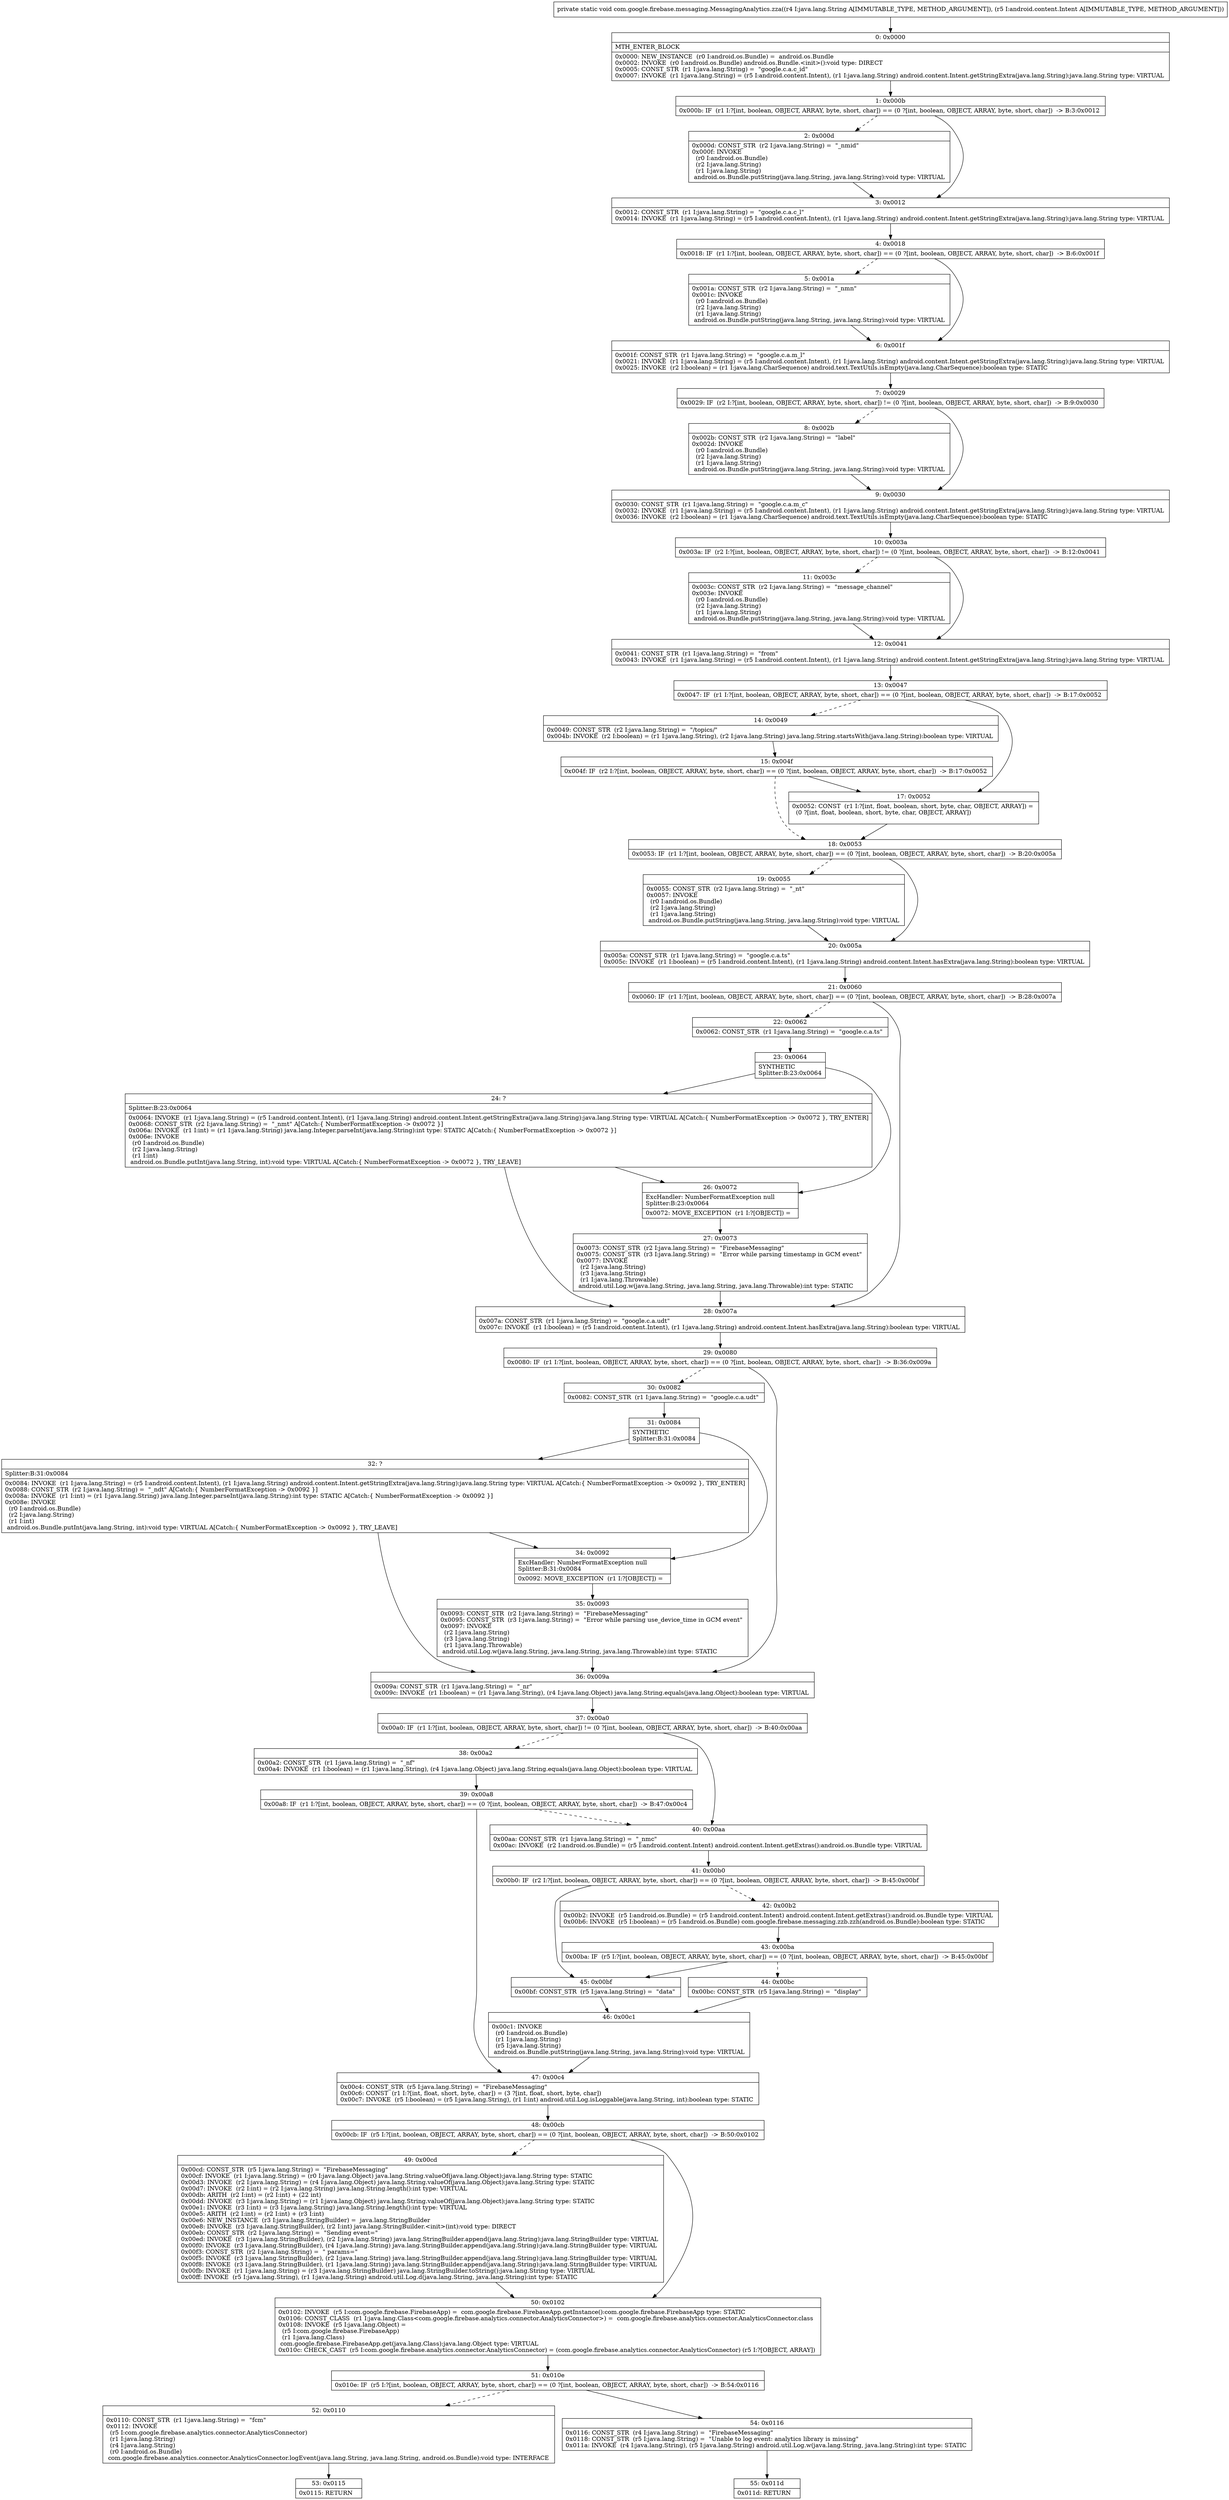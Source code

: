 digraph "CFG forcom.google.firebase.messaging.MessagingAnalytics.zza(Ljava\/lang\/String;Landroid\/content\/Intent;)V" {
Node_0 [shape=record,label="{0\:\ 0x0000|MTH_ENTER_BLOCK\l|0x0000: NEW_INSTANCE  (r0 I:android.os.Bundle) =  android.os.Bundle \l0x0002: INVOKE  (r0 I:android.os.Bundle) android.os.Bundle.\<init\>():void type: DIRECT \l0x0005: CONST_STR  (r1 I:java.lang.String) =  \"google.c.a.c_id\" \l0x0007: INVOKE  (r1 I:java.lang.String) = (r5 I:android.content.Intent), (r1 I:java.lang.String) android.content.Intent.getStringExtra(java.lang.String):java.lang.String type: VIRTUAL \l}"];
Node_1 [shape=record,label="{1\:\ 0x000b|0x000b: IF  (r1 I:?[int, boolean, OBJECT, ARRAY, byte, short, char]) == (0 ?[int, boolean, OBJECT, ARRAY, byte, short, char])  \-\> B:3:0x0012 \l}"];
Node_2 [shape=record,label="{2\:\ 0x000d|0x000d: CONST_STR  (r2 I:java.lang.String) =  \"_nmid\" \l0x000f: INVOKE  \l  (r0 I:android.os.Bundle)\l  (r2 I:java.lang.String)\l  (r1 I:java.lang.String)\l android.os.Bundle.putString(java.lang.String, java.lang.String):void type: VIRTUAL \l}"];
Node_3 [shape=record,label="{3\:\ 0x0012|0x0012: CONST_STR  (r1 I:java.lang.String) =  \"google.c.a.c_l\" \l0x0014: INVOKE  (r1 I:java.lang.String) = (r5 I:android.content.Intent), (r1 I:java.lang.String) android.content.Intent.getStringExtra(java.lang.String):java.lang.String type: VIRTUAL \l}"];
Node_4 [shape=record,label="{4\:\ 0x0018|0x0018: IF  (r1 I:?[int, boolean, OBJECT, ARRAY, byte, short, char]) == (0 ?[int, boolean, OBJECT, ARRAY, byte, short, char])  \-\> B:6:0x001f \l}"];
Node_5 [shape=record,label="{5\:\ 0x001a|0x001a: CONST_STR  (r2 I:java.lang.String) =  \"_nmn\" \l0x001c: INVOKE  \l  (r0 I:android.os.Bundle)\l  (r2 I:java.lang.String)\l  (r1 I:java.lang.String)\l android.os.Bundle.putString(java.lang.String, java.lang.String):void type: VIRTUAL \l}"];
Node_6 [shape=record,label="{6\:\ 0x001f|0x001f: CONST_STR  (r1 I:java.lang.String) =  \"google.c.a.m_l\" \l0x0021: INVOKE  (r1 I:java.lang.String) = (r5 I:android.content.Intent), (r1 I:java.lang.String) android.content.Intent.getStringExtra(java.lang.String):java.lang.String type: VIRTUAL \l0x0025: INVOKE  (r2 I:boolean) = (r1 I:java.lang.CharSequence) android.text.TextUtils.isEmpty(java.lang.CharSequence):boolean type: STATIC \l}"];
Node_7 [shape=record,label="{7\:\ 0x0029|0x0029: IF  (r2 I:?[int, boolean, OBJECT, ARRAY, byte, short, char]) != (0 ?[int, boolean, OBJECT, ARRAY, byte, short, char])  \-\> B:9:0x0030 \l}"];
Node_8 [shape=record,label="{8\:\ 0x002b|0x002b: CONST_STR  (r2 I:java.lang.String) =  \"label\" \l0x002d: INVOKE  \l  (r0 I:android.os.Bundle)\l  (r2 I:java.lang.String)\l  (r1 I:java.lang.String)\l android.os.Bundle.putString(java.lang.String, java.lang.String):void type: VIRTUAL \l}"];
Node_9 [shape=record,label="{9\:\ 0x0030|0x0030: CONST_STR  (r1 I:java.lang.String) =  \"google.c.a.m_c\" \l0x0032: INVOKE  (r1 I:java.lang.String) = (r5 I:android.content.Intent), (r1 I:java.lang.String) android.content.Intent.getStringExtra(java.lang.String):java.lang.String type: VIRTUAL \l0x0036: INVOKE  (r2 I:boolean) = (r1 I:java.lang.CharSequence) android.text.TextUtils.isEmpty(java.lang.CharSequence):boolean type: STATIC \l}"];
Node_10 [shape=record,label="{10\:\ 0x003a|0x003a: IF  (r2 I:?[int, boolean, OBJECT, ARRAY, byte, short, char]) != (0 ?[int, boolean, OBJECT, ARRAY, byte, short, char])  \-\> B:12:0x0041 \l}"];
Node_11 [shape=record,label="{11\:\ 0x003c|0x003c: CONST_STR  (r2 I:java.lang.String) =  \"message_channel\" \l0x003e: INVOKE  \l  (r0 I:android.os.Bundle)\l  (r2 I:java.lang.String)\l  (r1 I:java.lang.String)\l android.os.Bundle.putString(java.lang.String, java.lang.String):void type: VIRTUAL \l}"];
Node_12 [shape=record,label="{12\:\ 0x0041|0x0041: CONST_STR  (r1 I:java.lang.String) =  \"from\" \l0x0043: INVOKE  (r1 I:java.lang.String) = (r5 I:android.content.Intent), (r1 I:java.lang.String) android.content.Intent.getStringExtra(java.lang.String):java.lang.String type: VIRTUAL \l}"];
Node_13 [shape=record,label="{13\:\ 0x0047|0x0047: IF  (r1 I:?[int, boolean, OBJECT, ARRAY, byte, short, char]) == (0 ?[int, boolean, OBJECT, ARRAY, byte, short, char])  \-\> B:17:0x0052 \l}"];
Node_14 [shape=record,label="{14\:\ 0x0049|0x0049: CONST_STR  (r2 I:java.lang.String) =  \"\/topics\/\" \l0x004b: INVOKE  (r2 I:boolean) = (r1 I:java.lang.String), (r2 I:java.lang.String) java.lang.String.startsWith(java.lang.String):boolean type: VIRTUAL \l}"];
Node_15 [shape=record,label="{15\:\ 0x004f|0x004f: IF  (r2 I:?[int, boolean, OBJECT, ARRAY, byte, short, char]) == (0 ?[int, boolean, OBJECT, ARRAY, byte, short, char])  \-\> B:17:0x0052 \l}"];
Node_17 [shape=record,label="{17\:\ 0x0052|0x0052: CONST  (r1 I:?[int, float, boolean, short, byte, char, OBJECT, ARRAY]) = \l  (0 ?[int, float, boolean, short, byte, char, OBJECT, ARRAY])\l \l}"];
Node_18 [shape=record,label="{18\:\ 0x0053|0x0053: IF  (r1 I:?[int, boolean, OBJECT, ARRAY, byte, short, char]) == (0 ?[int, boolean, OBJECT, ARRAY, byte, short, char])  \-\> B:20:0x005a \l}"];
Node_19 [shape=record,label="{19\:\ 0x0055|0x0055: CONST_STR  (r2 I:java.lang.String) =  \"_nt\" \l0x0057: INVOKE  \l  (r0 I:android.os.Bundle)\l  (r2 I:java.lang.String)\l  (r1 I:java.lang.String)\l android.os.Bundle.putString(java.lang.String, java.lang.String):void type: VIRTUAL \l}"];
Node_20 [shape=record,label="{20\:\ 0x005a|0x005a: CONST_STR  (r1 I:java.lang.String) =  \"google.c.a.ts\" \l0x005c: INVOKE  (r1 I:boolean) = (r5 I:android.content.Intent), (r1 I:java.lang.String) android.content.Intent.hasExtra(java.lang.String):boolean type: VIRTUAL \l}"];
Node_21 [shape=record,label="{21\:\ 0x0060|0x0060: IF  (r1 I:?[int, boolean, OBJECT, ARRAY, byte, short, char]) == (0 ?[int, boolean, OBJECT, ARRAY, byte, short, char])  \-\> B:28:0x007a \l}"];
Node_22 [shape=record,label="{22\:\ 0x0062|0x0062: CONST_STR  (r1 I:java.lang.String) =  \"google.c.a.ts\" \l}"];
Node_23 [shape=record,label="{23\:\ 0x0064|SYNTHETIC\lSplitter:B:23:0x0064\l}"];
Node_24 [shape=record,label="{24\:\ ?|Splitter:B:23:0x0064\l|0x0064: INVOKE  (r1 I:java.lang.String) = (r5 I:android.content.Intent), (r1 I:java.lang.String) android.content.Intent.getStringExtra(java.lang.String):java.lang.String type: VIRTUAL A[Catch:\{ NumberFormatException \-\> 0x0072 \}, TRY_ENTER]\l0x0068: CONST_STR  (r2 I:java.lang.String) =  \"_nmt\" A[Catch:\{ NumberFormatException \-\> 0x0072 \}]\l0x006a: INVOKE  (r1 I:int) = (r1 I:java.lang.String) java.lang.Integer.parseInt(java.lang.String):int type: STATIC A[Catch:\{ NumberFormatException \-\> 0x0072 \}]\l0x006e: INVOKE  \l  (r0 I:android.os.Bundle)\l  (r2 I:java.lang.String)\l  (r1 I:int)\l android.os.Bundle.putInt(java.lang.String, int):void type: VIRTUAL A[Catch:\{ NumberFormatException \-\> 0x0072 \}, TRY_LEAVE]\l}"];
Node_26 [shape=record,label="{26\:\ 0x0072|ExcHandler: NumberFormatException null\lSplitter:B:23:0x0064\l|0x0072: MOVE_EXCEPTION  (r1 I:?[OBJECT]) =  \l}"];
Node_27 [shape=record,label="{27\:\ 0x0073|0x0073: CONST_STR  (r2 I:java.lang.String) =  \"FirebaseMessaging\" \l0x0075: CONST_STR  (r3 I:java.lang.String) =  \"Error while parsing timestamp in GCM event\" \l0x0077: INVOKE  \l  (r2 I:java.lang.String)\l  (r3 I:java.lang.String)\l  (r1 I:java.lang.Throwable)\l android.util.Log.w(java.lang.String, java.lang.String, java.lang.Throwable):int type: STATIC \l}"];
Node_28 [shape=record,label="{28\:\ 0x007a|0x007a: CONST_STR  (r1 I:java.lang.String) =  \"google.c.a.udt\" \l0x007c: INVOKE  (r1 I:boolean) = (r5 I:android.content.Intent), (r1 I:java.lang.String) android.content.Intent.hasExtra(java.lang.String):boolean type: VIRTUAL \l}"];
Node_29 [shape=record,label="{29\:\ 0x0080|0x0080: IF  (r1 I:?[int, boolean, OBJECT, ARRAY, byte, short, char]) == (0 ?[int, boolean, OBJECT, ARRAY, byte, short, char])  \-\> B:36:0x009a \l}"];
Node_30 [shape=record,label="{30\:\ 0x0082|0x0082: CONST_STR  (r1 I:java.lang.String) =  \"google.c.a.udt\" \l}"];
Node_31 [shape=record,label="{31\:\ 0x0084|SYNTHETIC\lSplitter:B:31:0x0084\l}"];
Node_32 [shape=record,label="{32\:\ ?|Splitter:B:31:0x0084\l|0x0084: INVOKE  (r1 I:java.lang.String) = (r5 I:android.content.Intent), (r1 I:java.lang.String) android.content.Intent.getStringExtra(java.lang.String):java.lang.String type: VIRTUAL A[Catch:\{ NumberFormatException \-\> 0x0092 \}, TRY_ENTER]\l0x0088: CONST_STR  (r2 I:java.lang.String) =  \"_ndt\" A[Catch:\{ NumberFormatException \-\> 0x0092 \}]\l0x008a: INVOKE  (r1 I:int) = (r1 I:java.lang.String) java.lang.Integer.parseInt(java.lang.String):int type: STATIC A[Catch:\{ NumberFormatException \-\> 0x0092 \}]\l0x008e: INVOKE  \l  (r0 I:android.os.Bundle)\l  (r2 I:java.lang.String)\l  (r1 I:int)\l android.os.Bundle.putInt(java.lang.String, int):void type: VIRTUAL A[Catch:\{ NumberFormatException \-\> 0x0092 \}, TRY_LEAVE]\l}"];
Node_34 [shape=record,label="{34\:\ 0x0092|ExcHandler: NumberFormatException null\lSplitter:B:31:0x0084\l|0x0092: MOVE_EXCEPTION  (r1 I:?[OBJECT]) =  \l}"];
Node_35 [shape=record,label="{35\:\ 0x0093|0x0093: CONST_STR  (r2 I:java.lang.String) =  \"FirebaseMessaging\" \l0x0095: CONST_STR  (r3 I:java.lang.String) =  \"Error while parsing use_device_time in GCM event\" \l0x0097: INVOKE  \l  (r2 I:java.lang.String)\l  (r3 I:java.lang.String)\l  (r1 I:java.lang.Throwable)\l android.util.Log.w(java.lang.String, java.lang.String, java.lang.Throwable):int type: STATIC \l}"];
Node_36 [shape=record,label="{36\:\ 0x009a|0x009a: CONST_STR  (r1 I:java.lang.String) =  \"_nr\" \l0x009c: INVOKE  (r1 I:boolean) = (r1 I:java.lang.String), (r4 I:java.lang.Object) java.lang.String.equals(java.lang.Object):boolean type: VIRTUAL \l}"];
Node_37 [shape=record,label="{37\:\ 0x00a0|0x00a0: IF  (r1 I:?[int, boolean, OBJECT, ARRAY, byte, short, char]) != (0 ?[int, boolean, OBJECT, ARRAY, byte, short, char])  \-\> B:40:0x00aa \l}"];
Node_38 [shape=record,label="{38\:\ 0x00a2|0x00a2: CONST_STR  (r1 I:java.lang.String) =  \"_nf\" \l0x00a4: INVOKE  (r1 I:boolean) = (r1 I:java.lang.String), (r4 I:java.lang.Object) java.lang.String.equals(java.lang.Object):boolean type: VIRTUAL \l}"];
Node_39 [shape=record,label="{39\:\ 0x00a8|0x00a8: IF  (r1 I:?[int, boolean, OBJECT, ARRAY, byte, short, char]) == (0 ?[int, boolean, OBJECT, ARRAY, byte, short, char])  \-\> B:47:0x00c4 \l}"];
Node_40 [shape=record,label="{40\:\ 0x00aa|0x00aa: CONST_STR  (r1 I:java.lang.String) =  \"_nmc\" \l0x00ac: INVOKE  (r2 I:android.os.Bundle) = (r5 I:android.content.Intent) android.content.Intent.getExtras():android.os.Bundle type: VIRTUAL \l}"];
Node_41 [shape=record,label="{41\:\ 0x00b0|0x00b0: IF  (r2 I:?[int, boolean, OBJECT, ARRAY, byte, short, char]) == (0 ?[int, boolean, OBJECT, ARRAY, byte, short, char])  \-\> B:45:0x00bf \l}"];
Node_42 [shape=record,label="{42\:\ 0x00b2|0x00b2: INVOKE  (r5 I:android.os.Bundle) = (r5 I:android.content.Intent) android.content.Intent.getExtras():android.os.Bundle type: VIRTUAL \l0x00b6: INVOKE  (r5 I:boolean) = (r5 I:android.os.Bundle) com.google.firebase.messaging.zzb.zzh(android.os.Bundle):boolean type: STATIC \l}"];
Node_43 [shape=record,label="{43\:\ 0x00ba|0x00ba: IF  (r5 I:?[int, boolean, OBJECT, ARRAY, byte, short, char]) == (0 ?[int, boolean, OBJECT, ARRAY, byte, short, char])  \-\> B:45:0x00bf \l}"];
Node_44 [shape=record,label="{44\:\ 0x00bc|0x00bc: CONST_STR  (r5 I:java.lang.String) =  \"display\" \l}"];
Node_45 [shape=record,label="{45\:\ 0x00bf|0x00bf: CONST_STR  (r5 I:java.lang.String) =  \"data\" \l}"];
Node_46 [shape=record,label="{46\:\ 0x00c1|0x00c1: INVOKE  \l  (r0 I:android.os.Bundle)\l  (r1 I:java.lang.String)\l  (r5 I:java.lang.String)\l android.os.Bundle.putString(java.lang.String, java.lang.String):void type: VIRTUAL \l}"];
Node_47 [shape=record,label="{47\:\ 0x00c4|0x00c4: CONST_STR  (r5 I:java.lang.String) =  \"FirebaseMessaging\" \l0x00c6: CONST  (r1 I:?[int, float, short, byte, char]) = (3 ?[int, float, short, byte, char]) \l0x00c7: INVOKE  (r5 I:boolean) = (r5 I:java.lang.String), (r1 I:int) android.util.Log.isLoggable(java.lang.String, int):boolean type: STATIC \l}"];
Node_48 [shape=record,label="{48\:\ 0x00cb|0x00cb: IF  (r5 I:?[int, boolean, OBJECT, ARRAY, byte, short, char]) == (0 ?[int, boolean, OBJECT, ARRAY, byte, short, char])  \-\> B:50:0x0102 \l}"];
Node_49 [shape=record,label="{49\:\ 0x00cd|0x00cd: CONST_STR  (r5 I:java.lang.String) =  \"FirebaseMessaging\" \l0x00cf: INVOKE  (r1 I:java.lang.String) = (r0 I:java.lang.Object) java.lang.String.valueOf(java.lang.Object):java.lang.String type: STATIC \l0x00d3: INVOKE  (r2 I:java.lang.String) = (r4 I:java.lang.Object) java.lang.String.valueOf(java.lang.Object):java.lang.String type: STATIC \l0x00d7: INVOKE  (r2 I:int) = (r2 I:java.lang.String) java.lang.String.length():int type: VIRTUAL \l0x00db: ARITH  (r2 I:int) = (r2 I:int) + (22 int) \l0x00dd: INVOKE  (r3 I:java.lang.String) = (r1 I:java.lang.Object) java.lang.String.valueOf(java.lang.Object):java.lang.String type: STATIC \l0x00e1: INVOKE  (r3 I:int) = (r3 I:java.lang.String) java.lang.String.length():int type: VIRTUAL \l0x00e5: ARITH  (r2 I:int) = (r2 I:int) + (r3 I:int) \l0x00e6: NEW_INSTANCE  (r3 I:java.lang.StringBuilder) =  java.lang.StringBuilder \l0x00e8: INVOKE  (r3 I:java.lang.StringBuilder), (r2 I:int) java.lang.StringBuilder.\<init\>(int):void type: DIRECT \l0x00eb: CONST_STR  (r2 I:java.lang.String) =  \"Sending event=\" \l0x00ed: INVOKE  (r3 I:java.lang.StringBuilder), (r2 I:java.lang.String) java.lang.StringBuilder.append(java.lang.String):java.lang.StringBuilder type: VIRTUAL \l0x00f0: INVOKE  (r3 I:java.lang.StringBuilder), (r4 I:java.lang.String) java.lang.StringBuilder.append(java.lang.String):java.lang.StringBuilder type: VIRTUAL \l0x00f3: CONST_STR  (r2 I:java.lang.String) =  \" params=\" \l0x00f5: INVOKE  (r3 I:java.lang.StringBuilder), (r2 I:java.lang.String) java.lang.StringBuilder.append(java.lang.String):java.lang.StringBuilder type: VIRTUAL \l0x00f8: INVOKE  (r3 I:java.lang.StringBuilder), (r1 I:java.lang.String) java.lang.StringBuilder.append(java.lang.String):java.lang.StringBuilder type: VIRTUAL \l0x00fb: INVOKE  (r1 I:java.lang.String) = (r3 I:java.lang.StringBuilder) java.lang.StringBuilder.toString():java.lang.String type: VIRTUAL \l0x00ff: INVOKE  (r5 I:java.lang.String), (r1 I:java.lang.String) android.util.Log.d(java.lang.String, java.lang.String):int type: STATIC \l}"];
Node_50 [shape=record,label="{50\:\ 0x0102|0x0102: INVOKE  (r5 I:com.google.firebase.FirebaseApp) =  com.google.firebase.FirebaseApp.getInstance():com.google.firebase.FirebaseApp type: STATIC \l0x0106: CONST_CLASS  (r1 I:java.lang.Class\<com.google.firebase.analytics.connector.AnalyticsConnector\>) =  com.google.firebase.analytics.connector.AnalyticsConnector.class \l0x0108: INVOKE  (r5 I:java.lang.Object) = \l  (r5 I:com.google.firebase.FirebaseApp)\l  (r1 I:java.lang.Class)\l com.google.firebase.FirebaseApp.get(java.lang.Class):java.lang.Object type: VIRTUAL \l0x010c: CHECK_CAST  (r5 I:com.google.firebase.analytics.connector.AnalyticsConnector) = (com.google.firebase.analytics.connector.AnalyticsConnector) (r5 I:?[OBJECT, ARRAY]) \l}"];
Node_51 [shape=record,label="{51\:\ 0x010e|0x010e: IF  (r5 I:?[int, boolean, OBJECT, ARRAY, byte, short, char]) == (0 ?[int, boolean, OBJECT, ARRAY, byte, short, char])  \-\> B:54:0x0116 \l}"];
Node_52 [shape=record,label="{52\:\ 0x0110|0x0110: CONST_STR  (r1 I:java.lang.String) =  \"fcm\" \l0x0112: INVOKE  \l  (r5 I:com.google.firebase.analytics.connector.AnalyticsConnector)\l  (r1 I:java.lang.String)\l  (r4 I:java.lang.String)\l  (r0 I:android.os.Bundle)\l com.google.firebase.analytics.connector.AnalyticsConnector.logEvent(java.lang.String, java.lang.String, android.os.Bundle):void type: INTERFACE \l}"];
Node_53 [shape=record,label="{53\:\ 0x0115|0x0115: RETURN   \l}"];
Node_54 [shape=record,label="{54\:\ 0x0116|0x0116: CONST_STR  (r4 I:java.lang.String) =  \"FirebaseMessaging\" \l0x0118: CONST_STR  (r5 I:java.lang.String) =  \"Unable to log event: analytics library is missing\" \l0x011a: INVOKE  (r4 I:java.lang.String), (r5 I:java.lang.String) android.util.Log.w(java.lang.String, java.lang.String):int type: STATIC \l}"];
Node_55 [shape=record,label="{55\:\ 0x011d|0x011d: RETURN   \l}"];
MethodNode[shape=record,label="{private static void com.google.firebase.messaging.MessagingAnalytics.zza((r4 I:java.lang.String A[IMMUTABLE_TYPE, METHOD_ARGUMENT]), (r5 I:android.content.Intent A[IMMUTABLE_TYPE, METHOD_ARGUMENT])) }"];
MethodNode -> Node_0;
Node_0 -> Node_1;
Node_1 -> Node_2[style=dashed];
Node_1 -> Node_3;
Node_2 -> Node_3;
Node_3 -> Node_4;
Node_4 -> Node_5[style=dashed];
Node_4 -> Node_6;
Node_5 -> Node_6;
Node_6 -> Node_7;
Node_7 -> Node_8[style=dashed];
Node_7 -> Node_9;
Node_8 -> Node_9;
Node_9 -> Node_10;
Node_10 -> Node_11[style=dashed];
Node_10 -> Node_12;
Node_11 -> Node_12;
Node_12 -> Node_13;
Node_13 -> Node_14[style=dashed];
Node_13 -> Node_17;
Node_14 -> Node_15;
Node_15 -> Node_17;
Node_15 -> Node_18[style=dashed];
Node_17 -> Node_18;
Node_18 -> Node_19[style=dashed];
Node_18 -> Node_20;
Node_19 -> Node_20;
Node_20 -> Node_21;
Node_21 -> Node_22[style=dashed];
Node_21 -> Node_28;
Node_22 -> Node_23;
Node_23 -> Node_24;
Node_23 -> Node_26;
Node_24 -> Node_26;
Node_24 -> Node_28;
Node_26 -> Node_27;
Node_27 -> Node_28;
Node_28 -> Node_29;
Node_29 -> Node_30[style=dashed];
Node_29 -> Node_36;
Node_30 -> Node_31;
Node_31 -> Node_32;
Node_31 -> Node_34;
Node_32 -> Node_34;
Node_32 -> Node_36;
Node_34 -> Node_35;
Node_35 -> Node_36;
Node_36 -> Node_37;
Node_37 -> Node_38[style=dashed];
Node_37 -> Node_40;
Node_38 -> Node_39;
Node_39 -> Node_40[style=dashed];
Node_39 -> Node_47;
Node_40 -> Node_41;
Node_41 -> Node_42[style=dashed];
Node_41 -> Node_45;
Node_42 -> Node_43;
Node_43 -> Node_44[style=dashed];
Node_43 -> Node_45;
Node_44 -> Node_46;
Node_45 -> Node_46;
Node_46 -> Node_47;
Node_47 -> Node_48;
Node_48 -> Node_49[style=dashed];
Node_48 -> Node_50;
Node_49 -> Node_50;
Node_50 -> Node_51;
Node_51 -> Node_52[style=dashed];
Node_51 -> Node_54;
Node_52 -> Node_53;
Node_54 -> Node_55;
}

